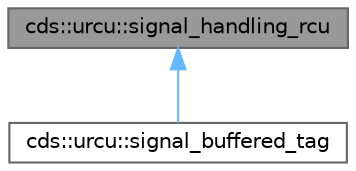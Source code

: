 digraph "cds::urcu::signal_handling_rcu"
{
 // LATEX_PDF_SIZE
  bgcolor="transparent";
  edge [fontname=Helvetica,fontsize=10,labelfontname=Helvetica,labelfontsize=10];
  node [fontname=Helvetica,fontsize=10,shape=box,height=0.2,width=0.4];
  Node1 [id="Node000001",label="cds::urcu::signal_handling_rcu",height=0.2,width=0.4,color="gray40", fillcolor="grey60", style="filled", fontcolor="black",tooltip="Signal-handling URCU type"];
  Node1 -> Node2 [id="edge1_Node000001_Node000002",dir="back",color="steelblue1",style="solid",tooltip=" "];
  Node2 [id="Node000002",label="cds::urcu::signal_buffered_tag",height=0.2,width=0.4,color="gray40", fillcolor="white", style="filled",URL="$structcds_1_1urcu_1_1signal__buffered__tag.html",tooltip="Tag for signal_buffered URCU"];
}
